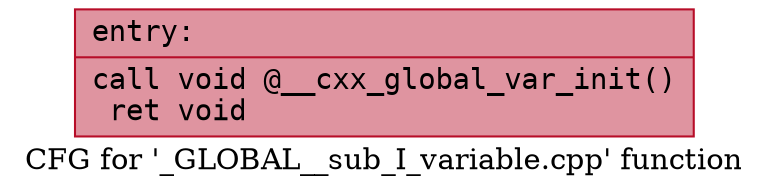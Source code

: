 digraph "CFG for '_GLOBAL__sub_I_variable.cpp' function" {
	label="CFG for '_GLOBAL__sub_I_variable.cpp' function";

	Node0x556bfed8a520 [shape=record,color="#b70d28ff", style=filled, fillcolor="#b70d2870" fontname="Courier",label="{entry:\l|  call void @__cxx_global_var_init()\l  ret void\l}"];
}
